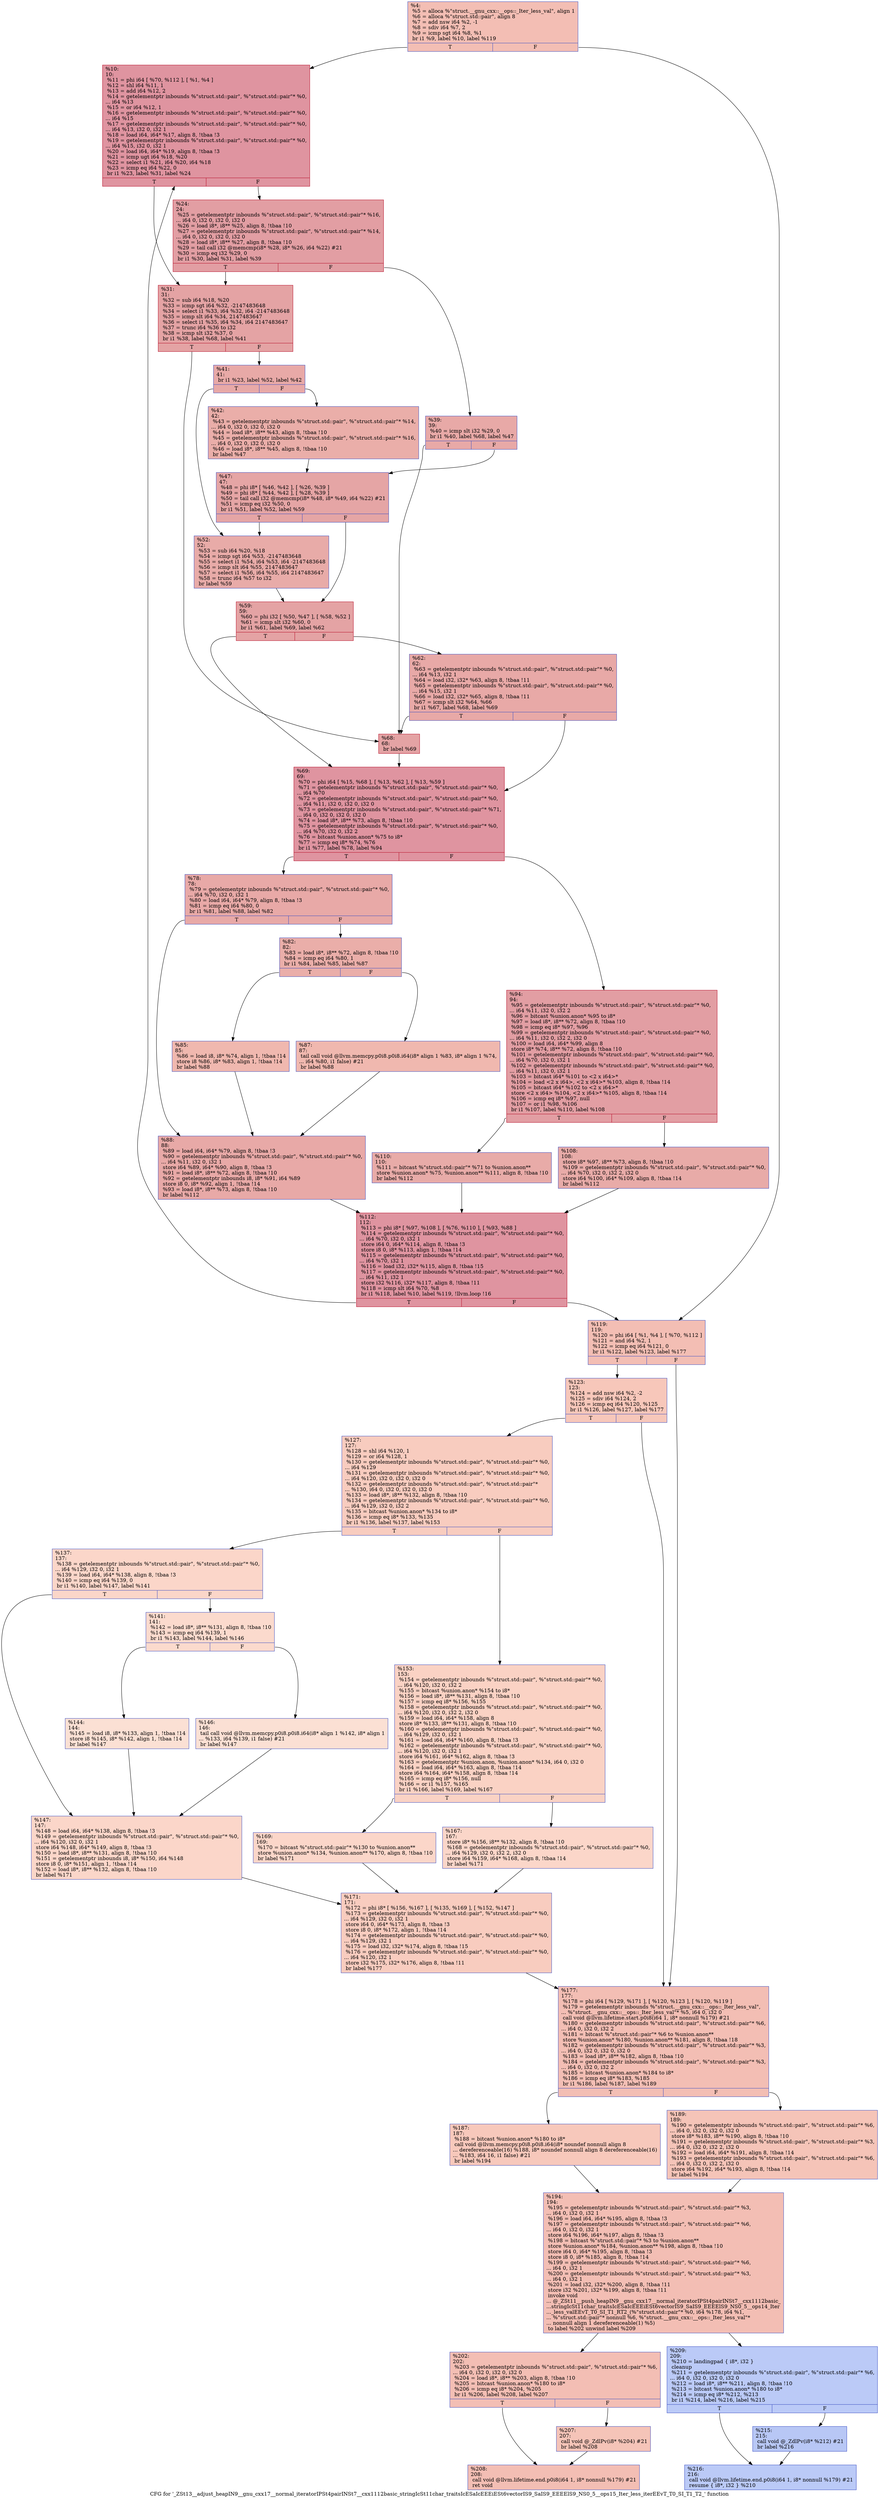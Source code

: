 digraph "CFG for '_ZSt13__adjust_heapIN9__gnu_cxx17__normal_iteratorIPSt4pairINSt7__cxx1112basic_stringIcSt11char_traitsIcESaIcEEEiESt6vectorIS9_SaIS9_EEEElS9_NS0_5__ops15_Iter_less_iterEEvT_T0_SI_T1_T2_' function" {
	label="CFG for '_ZSt13__adjust_heapIN9__gnu_cxx17__normal_iteratorIPSt4pairINSt7__cxx1112basic_stringIcSt11char_traitsIcESaIcEEEiESt6vectorIS9_SaIS9_EEEElS9_NS0_5__ops15_Iter_less_iterEEvT_T0_SI_T1_T2_' function";

	Node0x565285977fb0 [shape=record,color="#3d50c3ff", style=filled, fillcolor="#e36c5570",label="{%4:\l  %5 = alloca %\"struct.__gnu_cxx::__ops::_Iter_less_val\", align 1\l  %6 = alloca %\"struct.std::pair\", align 8\l  %7 = add nsw i64 %2, -1\l  %8 = sdiv i64 %7, 2\l  %9 = icmp sgt i64 %8, %1\l  br i1 %9, label %10, label %119\l|{<s0>T|<s1>F}}"];
	Node0x565285977fb0:s0 -> Node0x565285978000;
	Node0x565285977fb0:s1 -> Node0x5652859782e0;
	Node0x565285978000 [shape=record,color="#b70d28ff", style=filled, fillcolor="#b70d2870",label="{%10:\l10:                                               \l  %11 = phi i64 [ %70, %112 ], [ %1, %4 ]\l  %12 = shl i64 %11, 1\l  %13 = add i64 %12, 2\l  %14 = getelementptr inbounds %\"struct.std::pair\", %\"struct.std::pair\"* %0,\l... i64 %13\l  %15 = or i64 %12, 1\l  %16 = getelementptr inbounds %\"struct.std::pair\", %\"struct.std::pair\"* %0,\l... i64 %15\l  %17 = getelementptr inbounds %\"struct.std::pair\", %\"struct.std::pair\"* %0,\l... i64 %13, i32 0, i32 1\l  %18 = load i64, i64* %17, align 8, !tbaa !3\l  %19 = getelementptr inbounds %\"struct.std::pair\", %\"struct.std::pair\"* %0,\l... i64 %15, i32 0, i32 1\l  %20 = load i64, i64* %19, align 8, !tbaa !3\l  %21 = icmp ugt i64 %18, %20\l  %22 = select i1 %21, i64 %20, i64 %18\l  %23 = icmp eq i64 %22, 0\l  br i1 %23, label %31, label %24\l|{<s0>T|<s1>F}}"];
	Node0x565285978000:s0 -> Node0x565285978b50;
	Node0x565285978000:s1 -> Node0x565285978ba0;
	Node0x565285978ba0 [shape=record,color="#b70d28ff", style=filled, fillcolor="#be242e70",label="{%24:\l24:                                               \l  %25 = getelementptr inbounds %\"struct.std::pair\", %\"struct.std::pair\"* %16,\l... i64 0, i32 0, i32 0, i32 0\l  %26 = load i8*, i8** %25, align 8, !tbaa !10\l  %27 = getelementptr inbounds %\"struct.std::pair\", %\"struct.std::pair\"* %14,\l... i64 0, i32 0, i32 0, i32 0\l  %28 = load i8*, i8** %27, align 8, !tbaa !10\l  %29 = tail call i32 @memcmp(i8* %28, i8* %26, i64 %22) #21\l  %30 = icmp eq i32 %29, 0\l  br i1 %30, label %31, label %39\l|{<s0>T|<s1>F}}"];
	Node0x565285978ba0:s0 -> Node0x565285978b50;
	Node0x565285978ba0:s1 -> Node0x5652859791a0;
	Node0x565285978b50 [shape=record,color="#b70d28ff", style=filled, fillcolor="#c32e3170",label="{%31:\l31:                                               \l  %32 = sub i64 %18, %20\l  %33 = icmp sgt i64 %32, -2147483648\l  %34 = select i1 %33, i64 %32, i64 -2147483648\l  %35 = icmp slt i64 %34, 2147483647\l  %36 = select i1 %35, i64 %34, i64 2147483647\l  %37 = trunc i64 %36 to i32\l  %38 = icmp slt i32 %37, 0\l  br i1 %38, label %68, label %41\l|{<s0>T|<s1>F}}"];
	Node0x565285978b50:s0 -> Node0x5652859796b0;
	Node0x565285978b50:s1 -> Node0x565285979700;
	Node0x5652859791a0 [shape=record,color="#3d50c3ff", style=filled, fillcolor="#ca3b3770",label="{%39:\l39:                                               \l  %40 = icmp slt i32 %29, 0\l  br i1 %40, label %68, label %47\l|{<s0>T|<s1>F}}"];
	Node0x5652859791a0:s0 -> Node0x5652859796b0;
	Node0x5652859791a0:s1 -> Node0x5652859798d0;
	Node0x565285979700 [shape=record,color="#3d50c3ff", style=filled, fillcolor="#ca3b3770",label="{%41:\l41:                                               \l  br i1 %23, label %52, label %42\l|{<s0>T|<s1>F}}"];
	Node0x565285979700:s0 -> Node0x5652859799d0;
	Node0x565285979700:s1 -> Node0x565285979a20;
	Node0x565285979a20 [shape=record,color="#3d50c3ff", style=filled, fillcolor="#d0473d70",label="{%42:\l42:                                               \l  %43 = getelementptr inbounds %\"struct.std::pair\", %\"struct.std::pair\"* %14,\l... i64 0, i32 0, i32 0, i32 0\l  %44 = load i8*, i8** %43, align 8, !tbaa !10\l  %45 = getelementptr inbounds %\"struct.std::pair\", %\"struct.std::pair\"* %16,\l... i64 0, i32 0, i32 0, i32 0\l  %46 = load i8*, i8** %45, align 8, !tbaa !10\l  br label %47\l}"];
	Node0x565285979a20 -> Node0x5652859798d0;
	Node0x5652859798d0 [shape=record,color="#3d50c3ff", style=filled, fillcolor="#c5333470",label="{%47:\l47:                                               \l  %48 = phi i8* [ %46, %42 ], [ %26, %39 ]\l  %49 = phi i8* [ %44, %42 ], [ %28, %39 ]\l  %50 = tail call i32 @memcmp(i8* %48, i8* %49, i64 %22) #21\l  %51 = icmp eq i32 %50, 0\l  br i1 %51, label %52, label %59\l|{<s0>T|<s1>F}}"];
	Node0x5652859798d0:s0 -> Node0x5652859799d0;
	Node0x5652859798d0:s1 -> Node0x56528597a1f0;
	Node0x5652859799d0 [shape=record,color="#3d50c3ff", style=filled, fillcolor="#cc403a70",label="{%52:\l52:                                               \l  %53 = sub i64 %20, %18\l  %54 = icmp sgt i64 %53, -2147483648\l  %55 = select i1 %54, i64 %53, i64 -2147483648\l  %56 = icmp slt i64 %55, 2147483647\l  %57 = select i1 %56, i64 %55, i64 2147483647\l  %58 = trunc i64 %57 to i32\l  br label %59\l}"];
	Node0x5652859799d0 -> Node0x56528597a1f0;
	Node0x56528597a1f0 [shape=record,color="#b70d28ff", style=filled, fillcolor="#c32e3170",label="{%59:\l59:                                               \l  %60 = phi i32 [ %50, %47 ], [ %58, %52 ]\l  %61 = icmp slt i32 %60, 0\l  br i1 %61, label %69, label %62\l|{<s0>T|<s1>F}}"];
	Node0x56528597a1f0:s0 -> Node0x56528597a820;
	Node0x56528597a1f0:s1 -> Node0x56528597a870;
	Node0x56528597a870 [shape=record,color="#3d50c3ff", style=filled, fillcolor="#ca3b3770",label="{%62:\l62:                                               \l  %63 = getelementptr inbounds %\"struct.std::pair\", %\"struct.std::pair\"* %0,\l... i64 %13, i32 1\l  %64 = load i32, i32* %63, align 8, !tbaa !11\l  %65 = getelementptr inbounds %\"struct.std::pair\", %\"struct.std::pair\"* %0,\l... i64 %15, i32 1\l  %66 = load i32, i32* %65, align 8, !tbaa !11\l  %67 = icmp slt i32 %64, %66\l  br i1 %67, label %68, label %69\l|{<s0>T|<s1>F}}"];
	Node0x56528597a870:s0 -> Node0x5652859796b0;
	Node0x56528597a870:s1 -> Node0x56528597a820;
	Node0x5652859796b0 [shape=record,color="#b70d28ff", style=filled, fillcolor="#c32e3170",label="{%68:\l68:                                               \l  br label %69\l}"];
	Node0x5652859796b0 -> Node0x56528597a820;
	Node0x56528597a820 [shape=record,color="#b70d28ff", style=filled, fillcolor="#b70d2870",label="{%69:\l69:                                               \l  %70 = phi i64 [ %15, %68 ], [ %13, %62 ], [ %13, %59 ]\l  %71 = getelementptr inbounds %\"struct.std::pair\", %\"struct.std::pair\"* %0,\l... i64 %70\l  %72 = getelementptr inbounds %\"struct.std::pair\", %\"struct.std::pair\"* %0,\l... i64 %11, i32 0, i32 0, i32 0\l  %73 = getelementptr inbounds %\"struct.std::pair\", %\"struct.std::pair\"* %71,\l... i64 0, i32 0, i32 0, i32 0\l  %74 = load i8*, i8** %73, align 8, !tbaa !10\l  %75 = getelementptr inbounds %\"struct.std::pair\", %\"struct.std::pair\"* %0,\l... i64 %70, i32 0, i32 2\l  %76 = bitcast %union.anon* %75 to i8*\l  %77 = icmp eq i8* %74, %76\l  br i1 %77, label %78, label %94\l|{<s0>T|<s1>F}}"];
	Node0x56528597a820:s0 -> Node0x56528597b340;
	Node0x56528597a820:s1 -> Node0x56528597b390;
	Node0x56528597b340 [shape=record,color="#3d50c3ff", style=filled, fillcolor="#ca3b3770",label="{%78:\l78:                                               \l  %79 = getelementptr inbounds %\"struct.std::pair\", %\"struct.std::pair\"* %0,\l... i64 %70, i32 0, i32 1\l  %80 = load i64, i64* %79, align 8, !tbaa !3\l  %81 = icmp eq i64 %80, 0\l  br i1 %81, label %88, label %82\l|{<s0>T|<s1>F}}"];
	Node0x56528597b340:s0 -> Node0x56528597b670;
	Node0x56528597b340:s1 -> Node0x56528597b6c0;
	Node0x56528597b6c0 [shape=record,color="#3d50c3ff", style=filled, fillcolor="#d0473d70",label="{%82:\l82:                                               \l  %83 = load i8*, i8** %72, align 8, !tbaa !10\l  %84 = icmp eq i64 %80, 1\l  br i1 %84, label %85, label %87\l|{<s0>T|<s1>F}}"];
	Node0x56528597b6c0:s0 -> Node0x56528597b8c0;
	Node0x56528597b6c0:s1 -> Node0x56528597b910;
	Node0x56528597b8c0 [shape=record,color="#3d50c3ff", style=filled, fillcolor="#dc5d4a70",label="{%85:\l85:                                               \l  %86 = load i8, i8* %74, align 1, !tbaa !14\l  store i8 %86, i8* %83, align 1, !tbaa !14\l  br label %88\l}"];
	Node0x56528597b8c0 -> Node0x56528597b670;
	Node0x56528597b910 [shape=record,color="#3d50c3ff", style=filled, fillcolor="#dc5d4a70",label="{%87:\l87:                                               \l  tail call void @llvm.memcpy.p0i8.p0i8.i64(i8* align 1 %83, i8* align 1 %74,\l... i64 %80, i1 false) #21\l  br label %88\l}"];
	Node0x56528597b910 -> Node0x56528597b670;
	Node0x56528597b670 [shape=record,color="#3d50c3ff", style=filled, fillcolor="#ca3b3770",label="{%88:\l88:                                               \l  %89 = load i64, i64* %79, align 8, !tbaa !3\l  %90 = getelementptr inbounds %\"struct.std::pair\", %\"struct.std::pair\"* %0,\l... i64 %11, i32 0, i32 1\l  store i64 %89, i64* %90, align 8, !tbaa !3\l  %91 = load i8*, i8** %72, align 8, !tbaa !10\l  %92 = getelementptr inbounds i8, i8* %91, i64 %89\l  store i8 0, i8* %92, align 1, !tbaa !14\l  %93 = load i8*, i8** %73, align 8, !tbaa !10\l  br label %112\l}"];
	Node0x56528597b670 -> Node0x5652859783e0;
	Node0x56528597b390 [shape=record,color="#b70d28ff", style=filled, fillcolor="#be242e70",label="{%94:\l94:                                               \l  %95 = getelementptr inbounds %\"struct.std::pair\", %\"struct.std::pair\"* %0,\l... i64 %11, i32 0, i32 2\l  %96 = bitcast %union.anon* %95 to i8*\l  %97 = load i8*, i8** %72, align 8, !tbaa !10\l  %98 = icmp eq i8* %97, %96\l  %99 = getelementptr inbounds %\"struct.std::pair\", %\"struct.std::pair\"* %0,\l... i64 %11, i32 0, i32 2, i32 0\l  %100 = load i64, i64* %99, align 8\l  store i8* %74, i8** %72, align 8, !tbaa !10\l  %101 = getelementptr inbounds %\"struct.std::pair\", %\"struct.std::pair\"* %0,\l... i64 %70, i32 0, i32 1\l  %102 = getelementptr inbounds %\"struct.std::pair\", %\"struct.std::pair\"* %0,\l... i64 %11, i32 0, i32 1\l  %103 = bitcast i64* %101 to \<2 x i64\>*\l  %104 = load \<2 x i64\>, \<2 x i64\>* %103, align 8, !tbaa !14\l  %105 = bitcast i64* %102 to \<2 x i64\>*\l  store \<2 x i64\> %104, \<2 x i64\>* %105, align 8, !tbaa !14\l  %106 = icmp eq i8* %97, null\l  %107 = or i1 %98, %106\l  br i1 %107, label %110, label %108\l|{<s0>T|<s1>F}}"];
	Node0x56528597b390:s0 -> Node0x56528597cad0;
	Node0x56528597b390:s1 -> Node0x56528597cb20;
	Node0x56528597cb20 [shape=record,color="#3d50c3ff", style=filled, fillcolor="#cc403a70",label="{%108:\l108:                                              \l  store i8* %97, i8** %73, align 8, !tbaa !10\l  %109 = getelementptr inbounds %\"struct.std::pair\", %\"struct.std::pair\"* %0,\l... i64 %70, i32 0, i32 2, i32 0\l  store i64 %100, i64* %109, align 8, !tbaa !14\l  br label %112\l}"];
	Node0x56528597cb20 -> Node0x5652859783e0;
	Node0x56528597cad0 [shape=record,color="#3d50c3ff", style=filled, fillcolor="#cc403a70",label="{%110:\l110:                                              \l  %111 = bitcast %\"struct.std::pair\"* %71 to %union.anon**\l  store %union.anon* %75, %union.anon** %111, align 8, !tbaa !10\l  br label %112\l}"];
	Node0x56528597cad0 -> Node0x5652859783e0;
	Node0x5652859783e0 [shape=record,color="#b70d28ff", style=filled, fillcolor="#b70d2870",label="{%112:\l112:                                              \l  %113 = phi i8* [ %97, %108 ], [ %76, %110 ], [ %93, %88 ]\l  %114 = getelementptr inbounds %\"struct.std::pair\", %\"struct.std::pair\"* %0,\l... i64 %70, i32 0, i32 1\l  store i64 0, i64* %114, align 8, !tbaa !3\l  store i8 0, i8* %113, align 1, !tbaa !14\l  %115 = getelementptr inbounds %\"struct.std::pair\", %\"struct.std::pair\"* %0,\l... i64 %70, i32 1\l  %116 = load i32, i32* %115, align 8, !tbaa !15\l  %117 = getelementptr inbounds %\"struct.std::pair\", %\"struct.std::pair\"* %0,\l... i64 %11, i32 1\l  store i32 %116, i32* %117, align 8, !tbaa !11\l  %118 = icmp slt i64 %70, %8\l  br i1 %118, label %10, label %119, !llvm.loop !16\l|{<s0>T|<s1>F}}"];
	Node0x5652859783e0:s0 -> Node0x565285978000;
	Node0x5652859783e0:s1 -> Node0x5652859782e0;
	Node0x5652859782e0 [shape=record,color="#3d50c3ff", style=filled, fillcolor="#e36c5570",label="{%119:\l119:                                              \l  %120 = phi i64 [ %1, %4 ], [ %70, %112 ]\l  %121 = and i64 %2, 1\l  %122 = icmp eq i64 %121, 0\l  br i1 %122, label %123, label %177\l|{<s0>T|<s1>F}}"];
	Node0x5652859782e0:s0 -> Node0x56528597d900;
	Node0x5652859782e0:s1 -> Node0x56528597d950;
	Node0x56528597d900 [shape=record,color="#3d50c3ff", style=filled, fillcolor="#ec7f6370",label="{%123:\l123:                                              \l  %124 = add nsw i64 %2, -2\l  %125 = sdiv i64 %124, 2\l  %126 = icmp eq i64 %120, %125\l  br i1 %126, label %127, label %177\l|{<s0>T|<s1>F}}"];
	Node0x56528597d900:s0 -> Node0x56528597dc00;
	Node0x56528597d900:s1 -> Node0x56528597d950;
	Node0x56528597dc00 [shape=record,color="#3d50c3ff", style=filled, fillcolor="#f08b6e70",label="{%127:\l127:                                              \l  %128 = shl i64 %120, 1\l  %129 = or i64 %128, 1\l  %130 = getelementptr inbounds %\"struct.std::pair\", %\"struct.std::pair\"* %0,\l... i64 %129\l  %131 = getelementptr inbounds %\"struct.std::pair\", %\"struct.std::pair\"* %0,\l... i64 %120, i32 0, i32 0, i32 0\l  %132 = getelementptr inbounds %\"struct.std::pair\", %\"struct.std::pair\"*\l... %130, i64 0, i32 0, i32 0, i32 0\l  %133 = load i8*, i8** %132, align 8, !tbaa !10\l  %134 = getelementptr inbounds %\"struct.std::pair\", %\"struct.std::pair\"* %0,\l... i64 %129, i32 0, i32 2\l  %135 = bitcast %union.anon* %134 to i8*\l  %136 = icmp eq i8* %133, %135\l  br i1 %136, label %137, label %153\l|{<s0>T|<s1>F}}"];
	Node0x56528597dc00:s0 -> Node0x56528597eb20;
	Node0x56528597dc00:s1 -> Node0x56528597eb70;
	Node0x56528597eb20 [shape=record,color="#3d50c3ff", style=filled, fillcolor="#f6a38570",label="{%137:\l137:                                              \l  %138 = getelementptr inbounds %\"struct.std::pair\", %\"struct.std::pair\"* %0,\l... i64 %129, i32 0, i32 1\l  %139 = load i64, i64* %138, align 8, !tbaa !3\l  %140 = icmp eq i64 %139, 0\l  br i1 %140, label %147, label %141\l|{<s0>T|<s1>F}}"];
	Node0x56528597eb20:s0 -> Node0x56528597ee50;
	Node0x56528597eb20:s1 -> Node0x56528597eea0;
	Node0x56528597eea0 [shape=record,color="#3d50c3ff", style=filled, fillcolor="#f7ac8e70",label="{%141:\l141:                                              \l  %142 = load i8*, i8** %131, align 8, !tbaa !10\l  %143 = icmp eq i64 %139, 1\l  br i1 %143, label %144, label %146\l|{<s0>T|<s1>F}}"];
	Node0x56528597eea0:s0 -> Node0x56528597f0a0;
	Node0x56528597eea0:s1 -> Node0x56528597f0f0;
	Node0x56528597f0a0 [shape=record,color="#3d50c3ff", style=filled, fillcolor="#f7b99e70",label="{%144:\l144:                                              \l  %145 = load i8, i8* %133, align 1, !tbaa !14\l  store i8 %145, i8* %142, align 1, !tbaa !14\l  br label %147\l}"];
	Node0x56528597f0a0 -> Node0x56528597ee50;
	Node0x56528597f0f0 [shape=record,color="#3d50c3ff", style=filled, fillcolor="#f7b99e70",label="{%146:\l146:                                              \l  tail call void @llvm.memcpy.p0i8.p0i8.i64(i8* align 1 %142, i8* align 1\l... %133, i64 %139, i1 false) #21\l  br label %147\l}"];
	Node0x56528597f0f0 -> Node0x56528597ee50;
	Node0x56528597ee50 [shape=record,color="#3d50c3ff", style=filled, fillcolor="#f6a38570",label="{%147:\l147:                                              \l  %148 = load i64, i64* %138, align 8, !tbaa !3\l  %149 = getelementptr inbounds %\"struct.std::pair\", %\"struct.std::pair\"* %0,\l... i64 %120, i32 0, i32 1\l  store i64 %148, i64* %149, align 8, !tbaa !3\l  %150 = load i8*, i8** %131, align 8, !tbaa !10\l  %151 = getelementptr inbounds i8, i8* %150, i64 %148\l  store i8 0, i8* %151, align 1, !tbaa !14\l  %152 = load i8*, i8** %132, align 8, !tbaa !10\l  br label %171\l}"];
	Node0x56528597ee50 -> Node0x56528597f950;
	Node0x56528597eb70 [shape=record,color="#3d50c3ff", style=filled, fillcolor="#f4987a70",label="{%153:\l153:                                              \l  %154 = getelementptr inbounds %\"struct.std::pair\", %\"struct.std::pair\"* %0,\l... i64 %120, i32 0, i32 2\l  %155 = bitcast %union.anon* %154 to i8*\l  %156 = load i8*, i8** %131, align 8, !tbaa !10\l  %157 = icmp eq i8* %156, %155\l  %158 = getelementptr inbounds %\"struct.std::pair\", %\"struct.std::pair\"* %0,\l... i64 %120, i32 0, i32 2, i32 0\l  %159 = load i64, i64* %158, align 8\l  store i8* %133, i8** %131, align 8, !tbaa !10\l  %160 = getelementptr inbounds %\"struct.std::pair\", %\"struct.std::pair\"* %0,\l... i64 %129, i32 0, i32 1\l  %161 = load i64, i64* %160, align 8, !tbaa !3\l  %162 = getelementptr inbounds %\"struct.std::pair\", %\"struct.std::pair\"* %0,\l... i64 %120, i32 0, i32 1\l  store i64 %161, i64* %162, align 8, !tbaa !3\l  %163 = getelementptr %union.anon, %union.anon* %134, i64 0, i32 0\l  %164 = load i64, i64* %163, align 8, !tbaa !14\l  store i64 %164, i64* %158, align 8, !tbaa !14\l  %165 = icmp eq i8* %156, null\l  %166 = or i1 %157, %165\l  br i1 %166, label %169, label %167\l|{<s0>T|<s1>F}}"];
	Node0x56528597eb70:s0 -> Node0x565285980400;
	Node0x56528597eb70:s1 -> Node0x565285980450;
	Node0x565285980450 [shape=record,color="#3d50c3ff", style=filled, fillcolor="#f6a38570",label="{%167:\l167:                                              \l  store i8* %156, i8** %132, align 8, !tbaa !10\l  %168 = getelementptr inbounds %\"struct.std::pair\", %\"struct.std::pair\"* %0,\l... i64 %129, i32 0, i32 2, i32 0\l  store i64 %159, i64* %168, align 8, !tbaa !14\l  br label %171\l}"];
	Node0x565285980450 -> Node0x56528597f950;
	Node0x565285980400 [shape=record,color="#3d50c3ff", style=filled, fillcolor="#f6a38570",label="{%169:\l169:                                              \l  %170 = bitcast %\"struct.std::pair\"* %130 to %union.anon**\l  store %union.anon* %134, %union.anon** %170, align 8, !tbaa !10\l  br label %171\l}"];
	Node0x565285980400 -> Node0x56528597f950;
	Node0x56528597f950 [shape=record,color="#3d50c3ff", style=filled, fillcolor="#f08b6e70",label="{%171:\l171:                                              \l  %172 = phi i8* [ %156, %167 ], [ %135, %169 ], [ %152, %147 ]\l  %173 = getelementptr inbounds %\"struct.std::pair\", %\"struct.std::pair\"* %0,\l... i64 %129, i32 0, i32 1\l  store i64 0, i64* %173, align 8, !tbaa !3\l  store i8 0, i8* %172, align 1, !tbaa !14\l  %174 = getelementptr inbounds %\"struct.std::pair\", %\"struct.std::pair\"* %0,\l... i64 %129, i32 1\l  %175 = load i32, i32* %174, align 8, !tbaa !15\l  %176 = getelementptr inbounds %\"struct.std::pair\", %\"struct.std::pair\"* %0,\l... i64 %120, i32 1\l  store i32 %175, i32* %176, align 8, !tbaa !11\l  br label %177\l}"];
	Node0x56528597f950 -> Node0x56528597d950;
	Node0x56528597d950 [shape=record,color="#3d50c3ff", style=filled, fillcolor="#e36c5570",label="{%177:\l177:                                              \l  %178 = phi i64 [ %129, %171 ], [ %120, %123 ], [ %120, %119 ]\l  %179 = getelementptr inbounds %\"struct.__gnu_cxx::__ops::_Iter_less_val\",\l... %\"struct.__gnu_cxx::__ops::_Iter_less_val\"* %5, i64 0, i32 0\l  call void @llvm.lifetime.start.p0i8(i64 1, i8* nonnull %179) #21\l  %180 = getelementptr inbounds %\"struct.std::pair\", %\"struct.std::pair\"* %6,\l... i64 0, i32 0, i32 2\l  %181 = bitcast %\"struct.std::pair\"* %6 to %union.anon**\l  store %union.anon* %180, %union.anon** %181, align 8, !tbaa !18\l  %182 = getelementptr inbounds %\"struct.std::pair\", %\"struct.std::pair\"* %3,\l... i64 0, i32 0, i32 0, i32 0\l  %183 = load i8*, i8** %182, align 8, !tbaa !10\l  %184 = getelementptr inbounds %\"struct.std::pair\", %\"struct.std::pair\"* %3,\l... i64 0, i32 0, i32 2\l  %185 = bitcast %union.anon* %184 to i8*\l  %186 = icmp eq i8* %183, %185\l  br i1 %186, label %187, label %189\l|{<s0>T|<s1>F}}"];
	Node0x56528597d950:s0 -> Node0x5652858de290;
	Node0x56528597d950:s1 -> Node0x5652858de2e0;
	Node0x5652858de290 [shape=record,color="#3d50c3ff", style=filled, fillcolor="#ed836670",label="{%187:\l187:                                              \l  %188 = bitcast %union.anon* %180 to i8*\l  call void @llvm.memcpy.p0i8.p0i8.i64(i8* noundef nonnull align 8\l... dereferenceable(16) %188, i8* noundef nonnull align 8 dereferenceable(16)\l... %183, i64 16, i1 false) #21\l  br label %194\l}"];
	Node0x5652858de290 -> Node0x56528594d630;
	Node0x5652858de2e0 [shape=record,color="#3d50c3ff", style=filled, fillcolor="#e97a5f70",label="{%189:\l189:                                              \l  %190 = getelementptr inbounds %\"struct.std::pair\", %\"struct.std::pair\"* %6,\l... i64 0, i32 0, i32 0, i32 0\l  store i8* %183, i8** %190, align 8, !tbaa !10\l  %191 = getelementptr inbounds %\"struct.std::pair\", %\"struct.std::pair\"* %3,\l... i64 0, i32 0, i32 2, i32 0\l  %192 = load i64, i64* %191, align 8, !tbaa !14\l  %193 = getelementptr inbounds %\"struct.std::pair\", %\"struct.std::pair\"* %6,\l... i64 0, i32 0, i32 2, i32 0\l  store i64 %192, i64* %193, align 8, !tbaa !14\l  br label %194\l}"];
	Node0x5652858de2e0 -> Node0x56528594d630;
	Node0x56528594d630 [shape=record,color="#3d50c3ff", style=filled, fillcolor="#e36c5570",label="{%194:\l194:                                              \l  %195 = getelementptr inbounds %\"struct.std::pair\", %\"struct.std::pair\"* %3,\l... i64 0, i32 0, i32 1\l  %196 = load i64, i64* %195, align 8, !tbaa !3\l  %197 = getelementptr inbounds %\"struct.std::pair\", %\"struct.std::pair\"* %6,\l... i64 0, i32 0, i32 1\l  store i64 %196, i64* %197, align 8, !tbaa !3\l  %198 = bitcast %\"struct.std::pair\"* %3 to %union.anon**\l  store %union.anon* %184, %union.anon** %198, align 8, !tbaa !10\l  store i64 0, i64* %195, align 8, !tbaa !3\l  store i8 0, i8* %185, align 8, !tbaa !14\l  %199 = getelementptr inbounds %\"struct.std::pair\", %\"struct.std::pair\"* %6,\l... i64 0, i32 1\l  %200 = getelementptr inbounds %\"struct.std::pair\", %\"struct.std::pair\"* %3,\l... i64 0, i32 1\l  %201 = load i32, i32* %200, align 8, !tbaa !11\l  store i32 %201, i32* %199, align 8, !tbaa !11\l  invoke void\l... @_ZSt11__push_heapIN9__gnu_cxx17__normal_iteratorIPSt4pairINSt7__cxx1112basic_\l...stringIcSt11char_traitsIcESaIcEEEiESt6vectorIS9_SaIS9_EEEElS9_NS0_5__ops14_Iter\l..._less_valEEvT_T0_SI_T1_RT2_(%\"struct.std::pair\"* %0, i64 %178, i64 %1,\l... %\"struct.std::pair\"* nonnull %6, %\"struct.__gnu_cxx::__ops::_Iter_less_val\"*\l... nonnull align 1 dereferenceable(1) %5)\l          to label %202 unwind label %209\l}"];
	Node0x56528594d630 -> Node0x56528593d900;
	Node0x56528594d630 -> Node0x56528593d950;
	Node0x56528593d900 [shape=record,color="#3d50c3ff", style=filled, fillcolor="#e36c5570",label="{%202:\l202:                                              \l  %203 = getelementptr inbounds %\"struct.std::pair\", %\"struct.std::pair\"* %6,\l... i64 0, i32 0, i32 0, i32 0\l  %204 = load i8*, i8** %203, align 8, !tbaa !10\l  %205 = bitcast %union.anon* %180 to i8*\l  %206 = icmp eq i8* %204, %205\l  br i1 %206, label %208, label %207\l|{<s0>T|<s1>F}}"];
	Node0x56528593d900:s0 -> Node0x56528593df10;
	Node0x56528593d900:s1 -> Node0x56528593df60;
	Node0x56528593df60 [shape=record,color="#3d50c3ff", style=filled, fillcolor="#e97a5f70",label="{%207:\l207:                                              \l  call void @_ZdlPv(i8* %204) #21\l  br label %208\l}"];
	Node0x56528593df60 -> Node0x56528593df10;
	Node0x56528593df10 [shape=record,color="#3d50c3ff", style=filled, fillcolor="#e36c5570",label="{%208:\l208:                                              \l  call void @llvm.lifetime.end.p0i8(i64 1, i8* nonnull %179) #21\l  ret void\l}"];
	Node0x56528593d950 [shape=record,color="#3d50c3ff", style=filled, fillcolor="#6687ed70",label="{%209:\l209:                                              \l  %210 = landingpad \{ i8*, i32 \}\l          cleanup\l  %211 = getelementptr inbounds %\"struct.std::pair\", %\"struct.std::pair\"* %6,\l... i64 0, i32 0, i32 0, i32 0\l  %212 = load i8*, i8** %211, align 8, !tbaa !10\l  %213 = bitcast %union.anon* %180 to i8*\l  %214 = icmp eq i8* %212, %213\l  br i1 %214, label %216, label %215\l|{<s0>T|<s1>F}}"];
	Node0x56528593d950:s0 -> Node0x56528593e590;
	Node0x56528593d950:s1 -> Node0x56528593e5e0;
	Node0x56528593e5e0 [shape=record,color="#3d50c3ff", style=filled, fillcolor="#5f7fe870",label="{%215:\l215:                                              \l  call void @_ZdlPv(i8* %212) #21\l  br label %216\l}"];
	Node0x56528593e5e0 -> Node0x56528593e590;
	Node0x56528593e590 [shape=record,color="#3d50c3ff", style=filled, fillcolor="#6687ed70",label="{%216:\l216:                                              \l  call void @llvm.lifetime.end.p0i8(i64 1, i8* nonnull %179) #21\l  resume \{ i8*, i32 \} %210\l}"];
}
